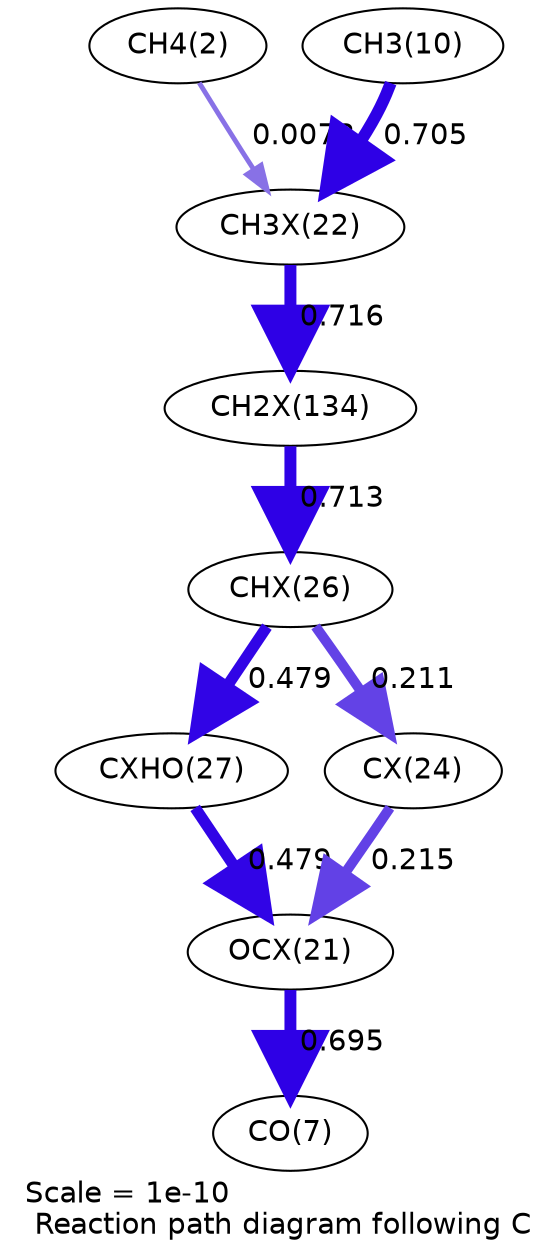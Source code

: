 digraph reaction_paths {
center=1;
s4 -> s27[fontname="Helvetica", penwidth=2.34, arrowsize=1.17, color="0.7, 0.508, 0.9"
, label=" 0.0078"];
s12 -> s27[fontname="Helvetica", penwidth=5.74, arrowsize=2.87, color="0.7, 1.2, 0.9"
, label=" 0.705"];
s27 -> s39[fontname="Helvetica", penwidth=5.75, arrowsize=2.87, color="0.7, 1.22, 0.9"
, label=" 0.716"];
s39 -> s30[fontname="Helvetica", penwidth=5.74, arrowsize=2.87, color="0.7, 1.21, 0.9"
, label=" 0.713"];
s30 -> s31[fontname="Helvetica", penwidth=5.44, arrowsize=2.72, color="0.7, 0.979, 0.9"
, label=" 0.479"];
s30 -> s29[fontname="Helvetica", penwidth=4.83, arrowsize=2.41, color="0.7, 0.711, 0.9"
, label=" 0.211"];
s31 -> s26[fontname="Helvetica", penwidth=5.44, arrowsize=2.72, color="0.7, 0.979, 0.9"
, label=" 0.479"];
s29 -> s26[fontname="Helvetica", penwidth=4.84, arrowsize=2.42, color="0.7, 0.715, 0.9"
, label=" 0.215"];
s26 -> s9[fontname="Helvetica", penwidth=5.72, arrowsize=2.86, color="0.7, 1.19, 0.9"
, label=" 0.695"];
s4 [ fontname="Helvetica", label="CH4(2)"];
s9 [ fontname="Helvetica", label="CO(7)"];
s12 [ fontname="Helvetica", label="CH3(10)"];
s26 [ fontname="Helvetica", label="OCX(21)"];
s27 [ fontname="Helvetica", label="CH3X(22)"];
s29 [ fontname="Helvetica", label="CX(24)"];
s30 [ fontname="Helvetica", label="CHX(26)"];
s31 [ fontname="Helvetica", label="CXHO(27)"];
s39 [ fontname="Helvetica", label="CH2X(134)"];
 label = "Scale = 1e-10\l Reaction path diagram following C";
 fontname = "Helvetica";
}
